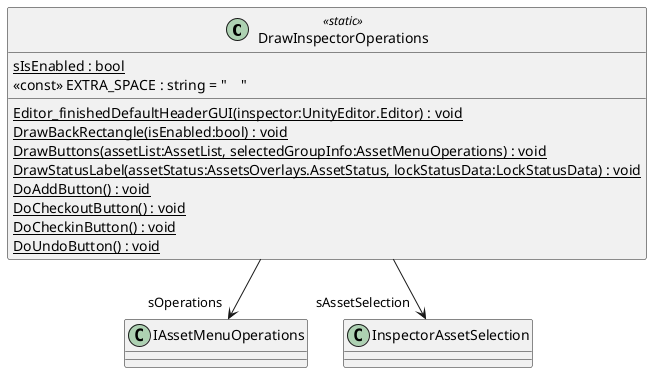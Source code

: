@startuml
class DrawInspectorOperations <<static>> {
    {static} Editor_finishedDefaultHeaderGUI(inspector:UnityEditor.Editor) : void
    {static} DrawBackRectangle(isEnabled:bool) : void
    {static} DrawButtons(assetList:AssetList, selectedGroupInfo:AssetMenuOperations) : void
    {static} DrawStatusLabel(assetStatus:AssetsOverlays.AssetStatus, lockStatusData:LockStatusData) : void
    {static} DoAddButton() : void
    {static} DoCheckoutButton() : void
    {static} DoCheckinButton() : void
    {static} DoUndoButton() : void
    {static} sIsEnabled : bool
    <<const>> EXTRA_SPACE : string = "    "
}
DrawInspectorOperations --> "sOperations" IAssetMenuOperations
DrawInspectorOperations --> "sAssetSelection" InspectorAssetSelection
@enduml
